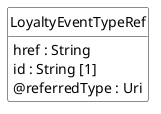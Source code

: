 @startuml
hide circle
hide methods
hide stereotype
show <<Enumeration>> stereotype
skinparam class {
   BackgroundColor<<Enumeration>> #E6F5F7
   BackgroundColor<<Ref>> #FFFFE0
   BackgroundColor<<Pivot>> #FFFFFFF
   BackgroundColor<<SimpleType>> #E2F0DA
   BackgroundColor #FCF2E3
}

class LoyaltyEventTypeRef <<Pivot>> {
    href : String
    id : String [1]
    @referredType : Uri
}


@enduml